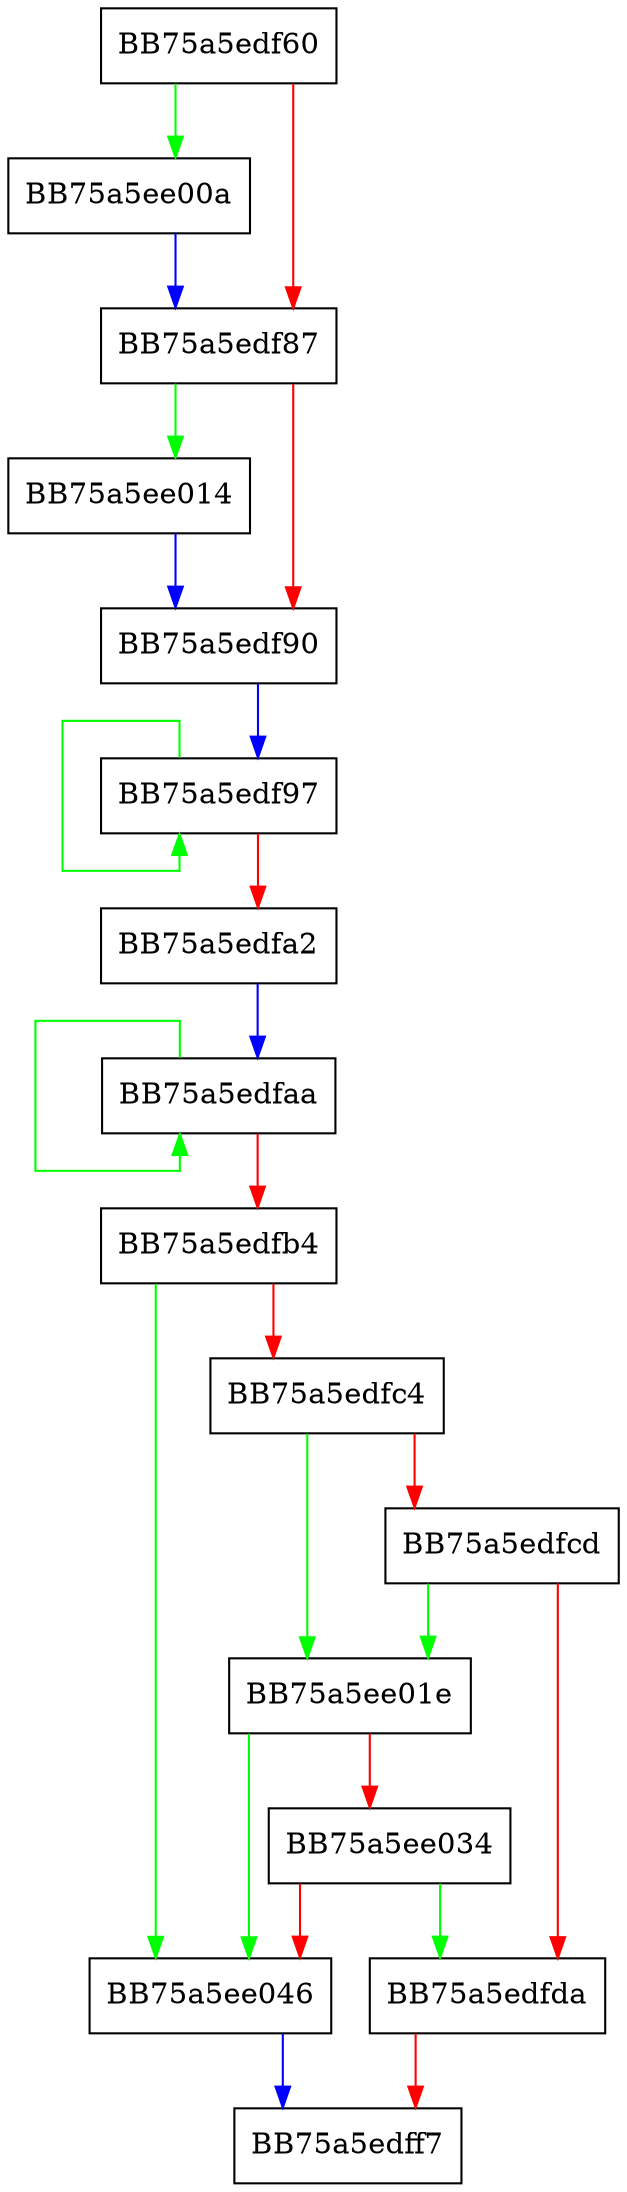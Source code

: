 digraph get_normal_key {
  node [shape="box"];
  graph [splines=ortho];
  BB75a5edf60 -> BB75a5ee00a [color="green"];
  BB75a5edf60 -> BB75a5edf87 [color="red"];
  BB75a5edf87 -> BB75a5ee014 [color="green"];
  BB75a5edf87 -> BB75a5edf90 [color="red"];
  BB75a5edf90 -> BB75a5edf97 [color="blue"];
  BB75a5edf97 -> BB75a5edf97 [color="green"];
  BB75a5edf97 -> BB75a5edfa2 [color="red"];
  BB75a5edfa2 -> BB75a5edfaa [color="blue"];
  BB75a5edfaa -> BB75a5edfaa [color="green"];
  BB75a5edfaa -> BB75a5edfb4 [color="red"];
  BB75a5edfb4 -> BB75a5ee046 [color="green"];
  BB75a5edfb4 -> BB75a5edfc4 [color="red"];
  BB75a5edfc4 -> BB75a5ee01e [color="green"];
  BB75a5edfc4 -> BB75a5edfcd [color="red"];
  BB75a5edfcd -> BB75a5ee01e [color="green"];
  BB75a5edfcd -> BB75a5edfda [color="red"];
  BB75a5edfda -> BB75a5edff7 [color="red"];
  BB75a5ee00a -> BB75a5edf87 [color="blue"];
  BB75a5ee014 -> BB75a5edf90 [color="blue"];
  BB75a5ee01e -> BB75a5ee046 [color="green"];
  BB75a5ee01e -> BB75a5ee034 [color="red"];
  BB75a5ee034 -> BB75a5edfda [color="green"];
  BB75a5ee034 -> BB75a5ee046 [color="red"];
  BB75a5ee046 -> BB75a5edff7 [color="blue"];
}